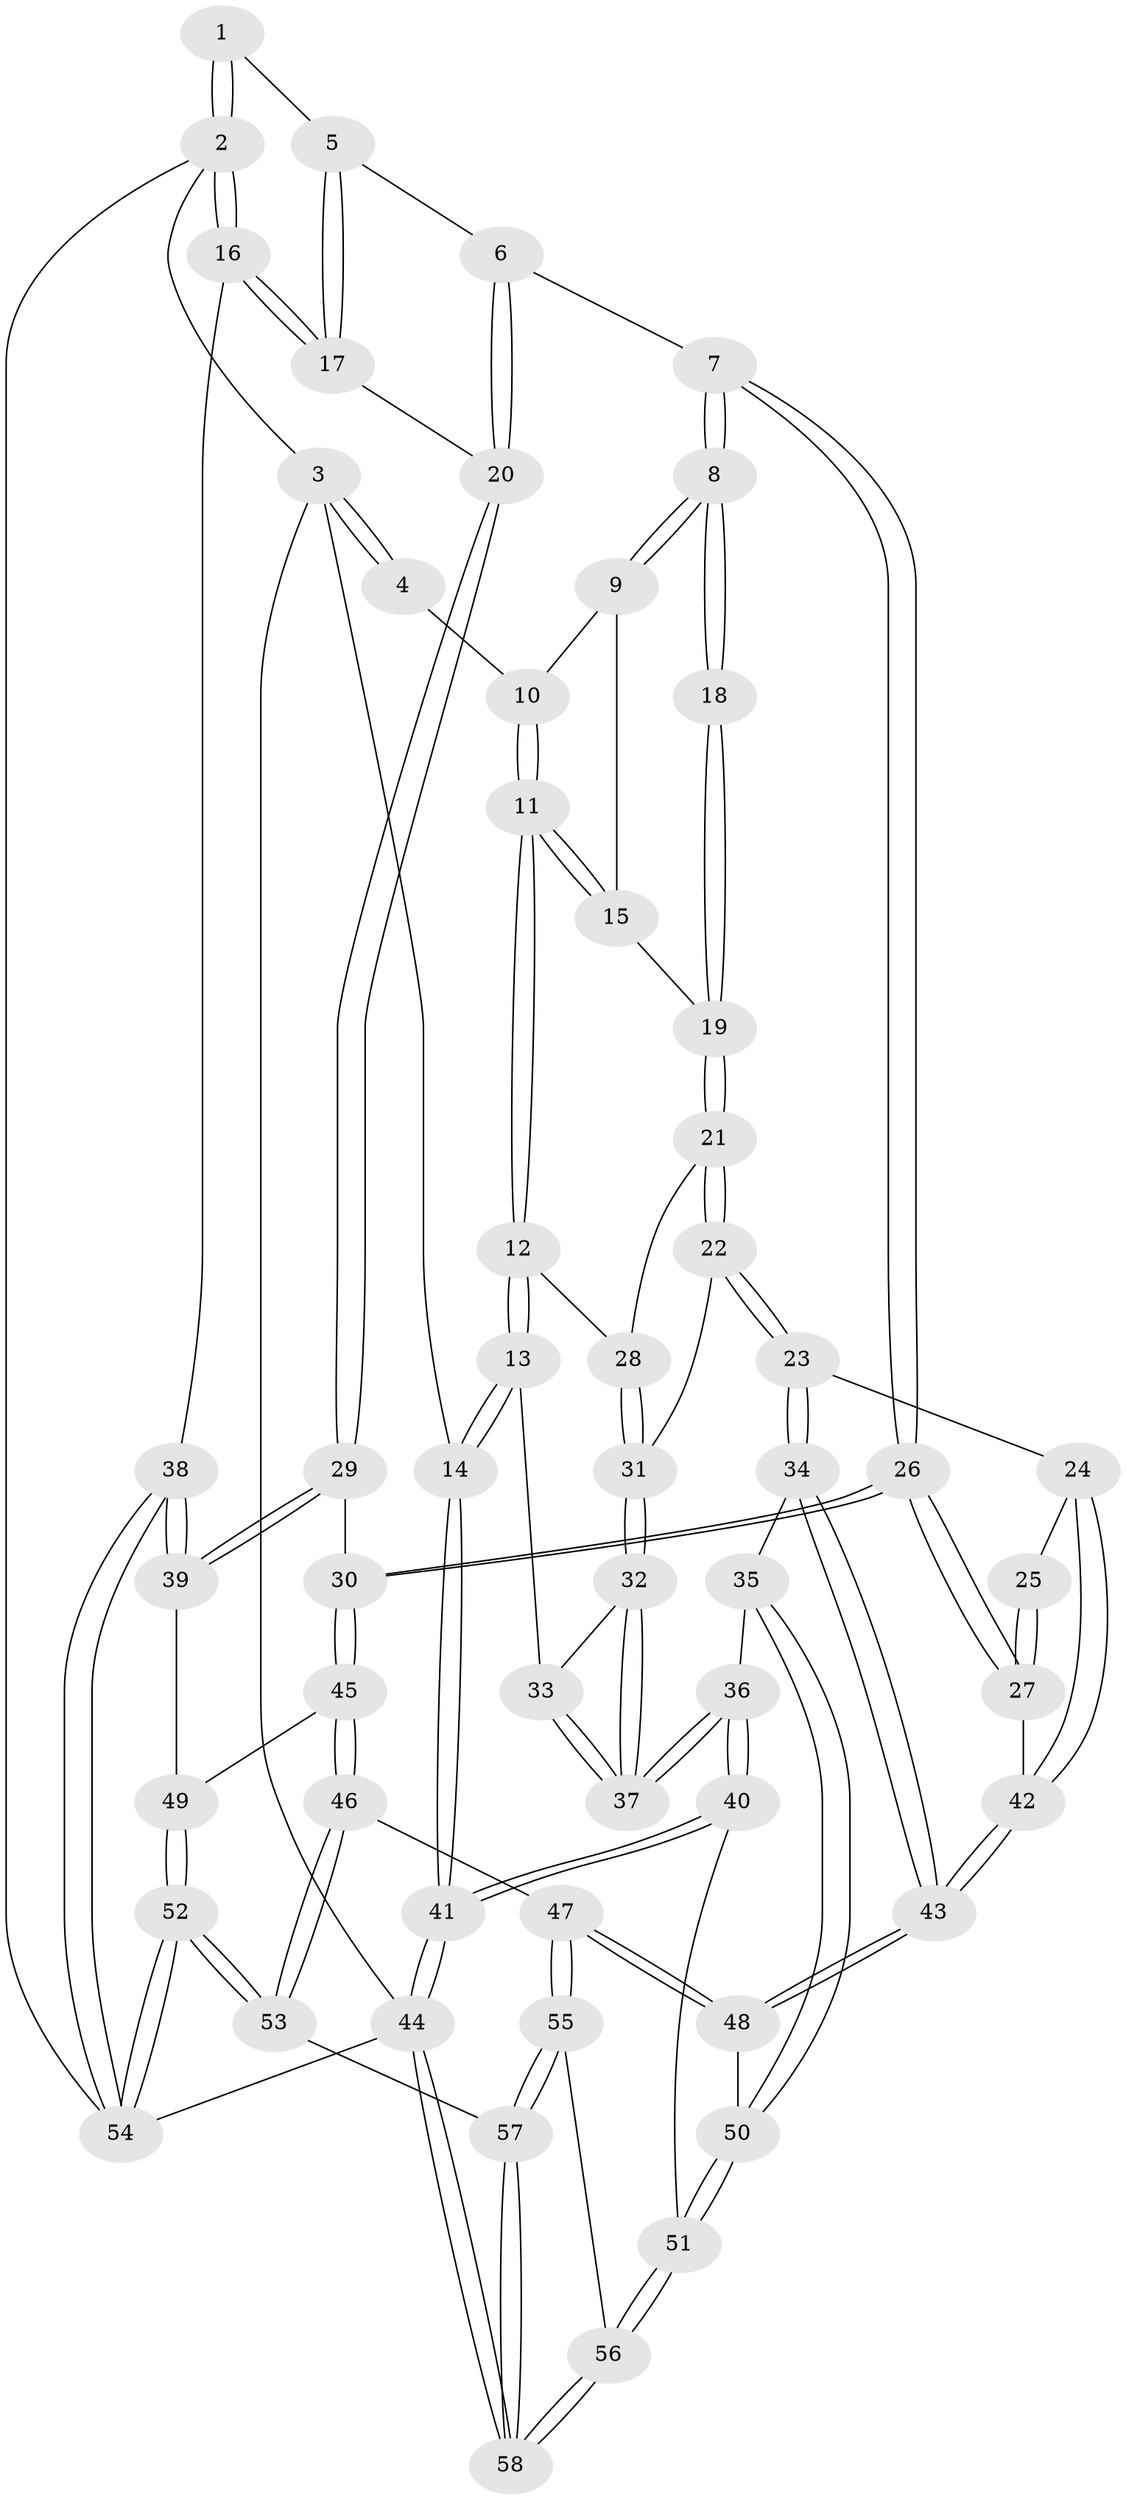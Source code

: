 // Generated by graph-tools (version 1.1) at 2025/03/03/09/25 03:03:17]
// undirected, 58 vertices, 142 edges
graph export_dot {
graph [start="1"]
  node [color=gray90,style=filled];
  1 [pos="+0.8688122623114568+0"];
  2 [pos="+1+0"];
  3 [pos="+0+0"];
  4 [pos="+0.3453189379252669+0"];
  5 [pos="+0.7680885957037014+0.07514378624341916"];
  6 [pos="+0.6682468747588933+0.1639676292612078"];
  7 [pos="+0.6147189043099323+0.19417483431072036"];
  8 [pos="+0.5878264087986723+0.18772203000452028"];
  9 [pos="+0.35752048229803557+0"];
  10 [pos="+0.3475957213402037+0"];
  11 [pos="+0.046589581386058336+0.2053164660270119"];
  12 [pos="+0+0.24023396813079867"];
  13 [pos="+0+0.2441492345417402"];
  14 [pos="+0+0.24326033205329028"];
  15 [pos="+0.31133195566410843+0.17103484190342957"];
  16 [pos="+1+0.3387429134038909"];
  17 [pos="+0.9887849139519934+0.33557136320646186"];
  18 [pos="+0.4746657400699072+0.2462335944157998"];
  19 [pos="+0.33294147159263987+0.23293905626823438"];
  20 [pos="+0.8588559255015252+0.4051342626266627"];
  21 [pos="+0.3097701996040734+0.302757045382153"];
  22 [pos="+0.3394734241703906+0.41615775482223694"];
  23 [pos="+0.37444000902124003+0.4385482493340961"];
  24 [pos="+0.44503907639709606+0.4603885936237419"];
  25 [pos="+0.47148335280331605+0.27620640791598183"];
  26 [pos="+0.6389091638079871+0.46711950965236365"];
  27 [pos="+0.6289073677368018+0.46848287619495055"];
  28 [pos="+0.12315381484430933+0.3099534755075765"];
  29 [pos="+0.8278367968889055+0.43137949350564464"];
  30 [pos="+0.6655347020023219+0.4814957051713616"];
  31 [pos="+0.2189859335098443+0.46091732228827026"];
  32 [pos="+0.20550430969439965+0.4787369268004645"];
  33 [pos="+0+0.35195513014438917"];
  34 [pos="+0.28066594808678536+0.6032692799087275"];
  35 [pos="+0.224873754580252+0.6068524557896633"];
  36 [pos="+0.16747808088739005+0.5670684190164481"];
  37 [pos="+0.17044077854084277+0.5488482236070352"];
  38 [pos="+1+0.6849180500101039"];
  39 [pos="+0.9022396482215719+0.6170528996089054"];
  40 [pos="+0.03543369524122912+0.6398322807042285"];
  41 [pos="+0+0.6500232057993093"];
  42 [pos="+0.4868516094567374+0.48969114512392614"];
  43 [pos="+0.42549994654103235+0.6740833147439746"];
  44 [pos="+0+1"];
  45 [pos="+0.6955645157451739+0.6395837317429341"];
  46 [pos="+0.6237881443441536+0.7288165060507362"];
  47 [pos="+0.4413304621013937+0.765458385737314"];
  48 [pos="+0.4371219857688754+0.761677352840261"];
  49 [pos="+0.7902584579853529+0.6890647081577248"];
  50 [pos="+0.2434345760829686+0.7948805031721375"];
  51 [pos="+0.2150879408203832+0.8156846114487467"];
  52 [pos="+1+1"];
  53 [pos="+0.8599885779820017+1"];
  54 [pos="+1+1"];
  55 [pos="+0.5074331958305405+1"];
  56 [pos="+0.1980964031262859+0.8514295177844151"];
  57 [pos="+0.5211145050435447+1"];
  58 [pos="+0+1"];
  1 -- 2;
  1 -- 2;
  1 -- 5;
  2 -- 3;
  2 -- 16;
  2 -- 16;
  2 -- 54;
  3 -- 4;
  3 -- 4;
  3 -- 14;
  3 -- 44;
  4 -- 10;
  5 -- 6;
  5 -- 17;
  5 -- 17;
  6 -- 7;
  6 -- 20;
  6 -- 20;
  7 -- 8;
  7 -- 8;
  7 -- 26;
  7 -- 26;
  8 -- 9;
  8 -- 9;
  8 -- 18;
  8 -- 18;
  9 -- 10;
  9 -- 15;
  10 -- 11;
  10 -- 11;
  11 -- 12;
  11 -- 12;
  11 -- 15;
  11 -- 15;
  12 -- 13;
  12 -- 13;
  12 -- 28;
  13 -- 14;
  13 -- 14;
  13 -- 33;
  14 -- 41;
  14 -- 41;
  15 -- 19;
  16 -- 17;
  16 -- 17;
  16 -- 38;
  17 -- 20;
  18 -- 19;
  18 -- 19;
  19 -- 21;
  19 -- 21;
  20 -- 29;
  20 -- 29;
  21 -- 22;
  21 -- 22;
  21 -- 28;
  22 -- 23;
  22 -- 23;
  22 -- 31;
  23 -- 24;
  23 -- 34;
  23 -- 34;
  24 -- 25;
  24 -- 42;
  24 -- 42;
  25 -- 27;
  25 -- 27;
  26 -- 27;
  26 -- 27;
  26 -- 30;
  26 -- 30;
  27 -- 42;
  28 -- 31;
  28 -- 31;
  29 -- 30;
  29 -- 39;
  29 -- 39;
  30 -- 45;
  30 -- 45;
  31 -- 32;
  31 -- 32;
  32 -- 33;
  32 -- 37;
  32 -- 37;
  33 -- 37;
  33 -- 37;
  34 -- 35;
  34 -- 43;
  34 -- 43;
  35 -- 36;
  35 -- 50;
  35 -- 50;
  36 -- 37;
  36 -- 37;
  36 -- 40;
  36 -- 40;
  38 -- 39;
  38 -- 39;
  38 -- 54;
  38 -- 54;
  39 -- 49;
  40 -- 41;
  40 -- 41;
  40 -- 51;
  41 -- 44;
  41 -- 44;
  42 -- 43;
  42 -- 43;
  43 -- 48;
  43 -- 48;
  44 -- 58;
  44 -- 58;
  44 -- 54;
  45 -- 46;
  45 -- 46;
  45 -- 49;
  46 -- 47;
  46 -- 53;
  46 -- 53;
  47 -- 48;
  47 -- 48;
  47 -- 55;
  47 -- 55;
  48 -- 50;
  49 -- 52;
  49 -- 52;
  50 -- 51;
  50 -- 51;
  51 -- 56;
  51 -- 56;
  52 -- 53;
  52 -- 53;
  52 -- 54;
  52 -- 54;
  53 -- 57;
  55 -- 56;
  55 -- 57;
  55 -- 57;
  56 -- 58;
  56 -- 58;
  57 -- 58;
  57 -- 58;
}
